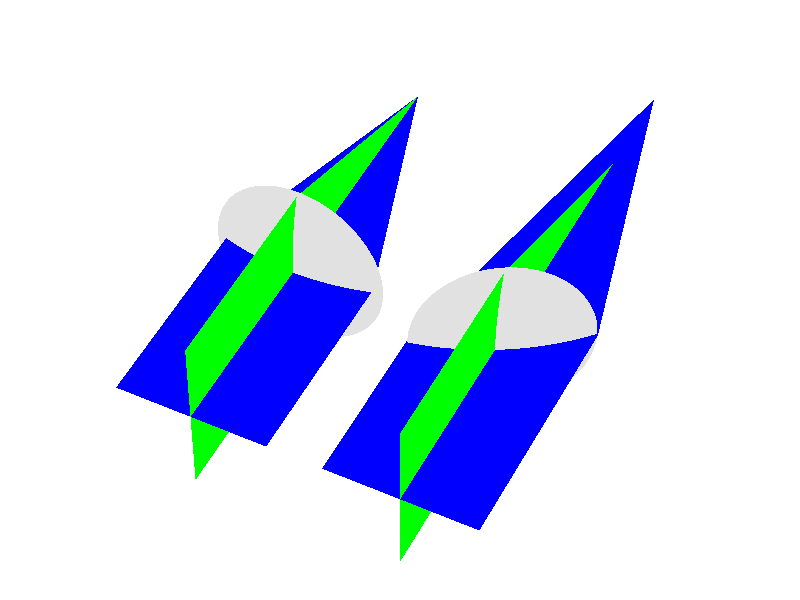   #include "colors.inc"
  #declare ap = 0.55;
  #declare ap2 = 0.65; 
  #declare mul = 0.4;
  #declare flenh=2.5;
  #declare r = 2; 
  
  background { color White }
  camera {
    perspective       
    angle 15
    location <6, 15, -12>
    look_at  <0, 0,  0>
  }
  light_source { <10,10,-12>+<0.5,0.5,0.5> color White}    
 
  object{
  union {
  object {
  difference {
      sphere { 
        <0, 0, r-0.1>, r 
        scale 1.1*y
        hollow      
      }
      box { 
        <r, r, 0>, <-r,-r,2*r>  
        pigment { color red 1 green 1 blue 1 transmit 1 }
      } 
      pigment { color Gray transmit 0.0 } 
      finish { diffuse 1 } 
      no_shadow
    } 
    clipped_by {   
        cylinder {     
          <0,0,-1>, <0,0,1>, 1
        }
    }
	rotate <0,-30,0>
  }
  polygon{  
      //6, <ap2,0,-1.5>,<ap2,0,0>,<-ap2*mul,0,flenh>,<ap2*mul,0,flenh>,<-ap2,0,0>,<-ap2,0,-1.5>  
      5, <ap2,0,-1.5>,<ap2,0,0>,<0,0,flenh/1.4>,<-ap2,0,0>,<-ap2,0,-1.5>  
      pigment { color Green transmit 0.4 }
      finish { diffuse 1 }
      no_shadow
      rotate <0,0,90>
  }
  polygon{
      5, <0,ap,-1.5>,<0,ap,-0.3>,<0,0,flenh>,<0,-ap,0.3>,<0,-ap,-1.5>  
      pigment { color blue 1.0 transmit 0.4 } 
      finish { diffuse 1 }
      no_shadow
      rotate <0,0,90>
  }
  } 
  translate <0.75,0,0>
  }
   
  object {
  union {
  object {
  difference {
      sphere { 
        <0, 0, r-0.1>, r 
        scale 1.1*y
        hollow      
      }
      box { 
        <r, r, 0>, <-r,-r,2*r>  
        pigment { color red 1 green 1 blue 1 transmit 1 }
      } 
      pigment { color Gray transmit 0.0 } 
      finish { diffuse 1 } 
      no_shadow
    } 
    clipped_by {   
        cylinder {     
          <0,0,-1>, <0,0,1>, 1
        }
    }
  }
  polygon{  
      5, <ap2,0,-1.5>,<ap2,0,0>,<0,0,flenh/1.4>,<-ap2,0,0>,<-ap2,0,-1.5>  
      pigment { color Green transmit 0.4 }
      finish { diffuse 1 }
      no_shadow
      rotate <0,0,90>
  }
  polygon{
      5, <0,ap,-1.5>,<0,ap,0>,<0,0,flenh/1.4>,<0,-ap,0>,<0,-ap,-1.5>  
      pigment { color blue 1.0 transmit 0.4 } 
      finish { diffuse 1 }
      no_shadow
      rotate <0,0,90>
  }
  }
  translate <-0.75,0,0>
  }



